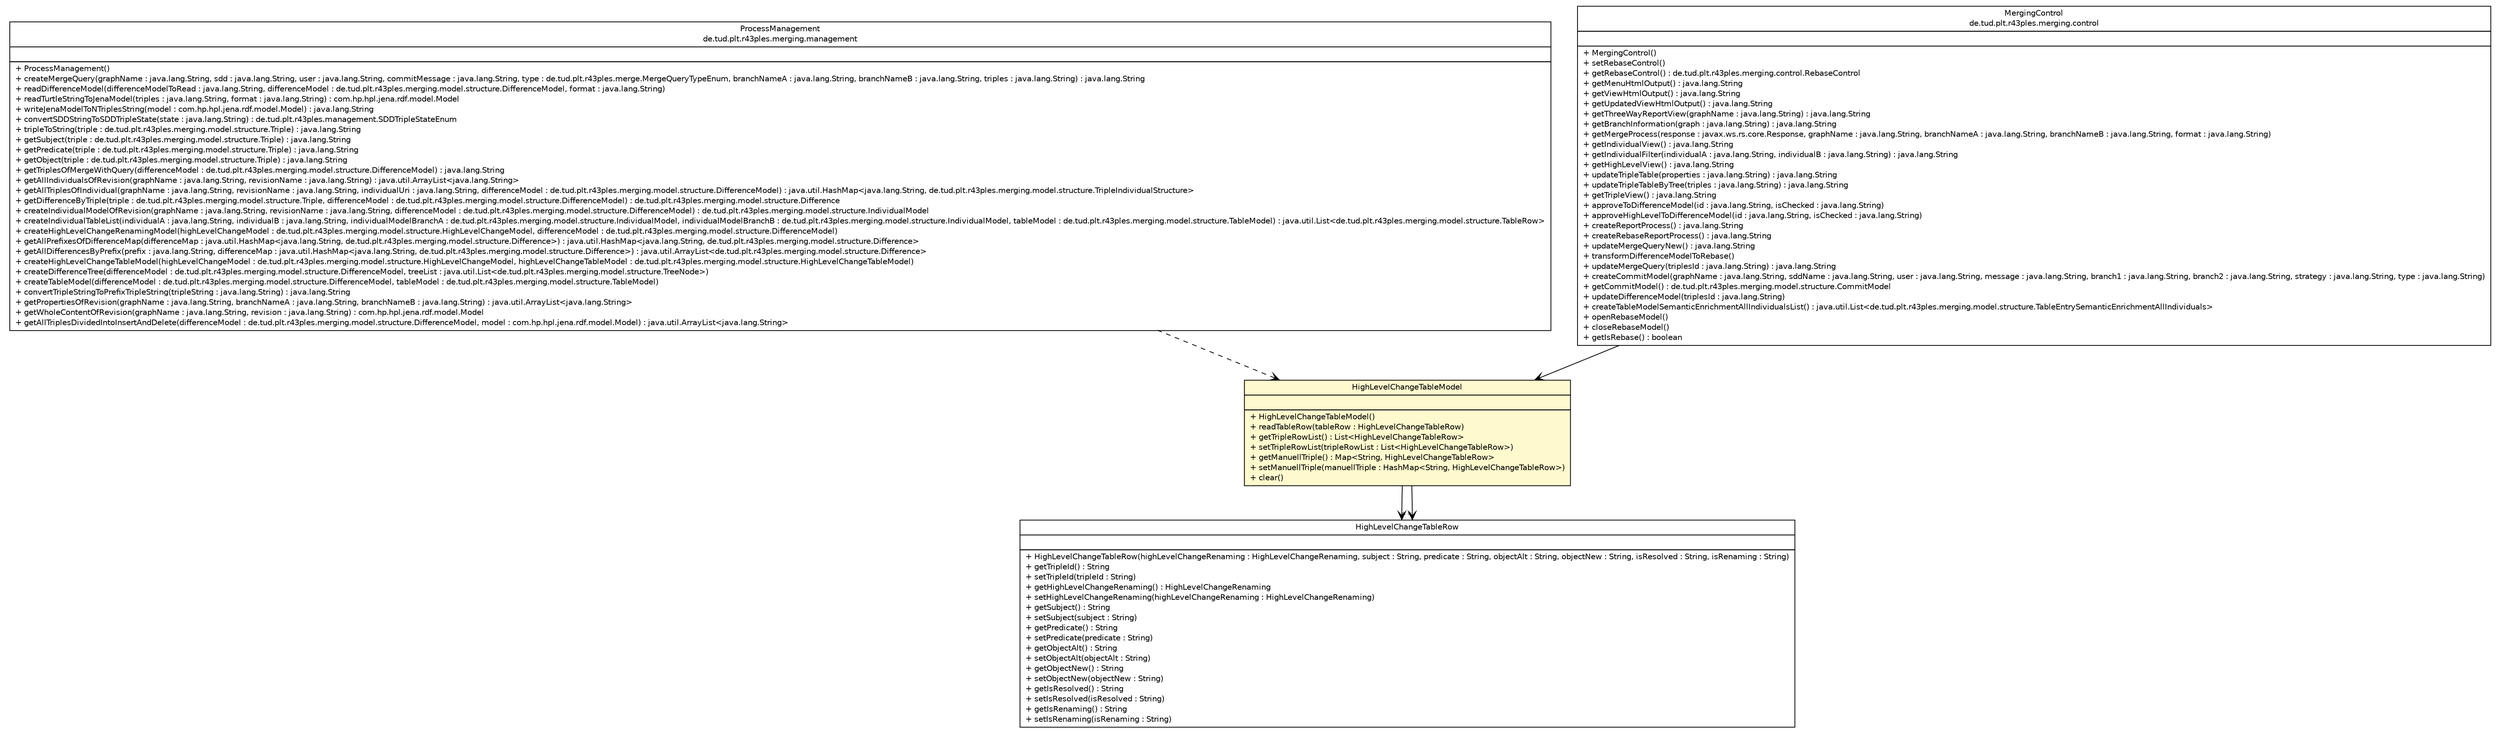 #!/usr/local/bin/dot
#
# Class diagram 
# Generated by UMLGraph version R5_6-24-gf6e263 (http://www.umlgraph.org/)
#

digraph G {
	edge [fontname="Helvetica",fontsize=10,labelfontname="Helvetica",labelfontsize=10];
	node [fontname="Helvetica",fontsize=10,shape=plaintext];
	nodesep=0.25;
	ranksep=0.5;
	// de.tud.plt.r43ples.merging.management.ProcessManagement
	c2606 [label=<<table title="de.tud.plt.r43ples.merging.management.ProcessManagement" border="0" cellborder="1" cellspacing="0" cellpadding="2" port="p" href="../../management/ProcessManagement.html">
		<tr><td><table border="0" cellspacing="0" cellpadding="1">
<tr><td align="center" balign="center"> ProcessManagement </td></tr>
<tr><td align="center" balign="center"> de.tud.plt.r43ples.merging.management </td></tr>
		</table></td></tr>
		<tr><td><table border="0" cellspacing="0" cellpadding="1">
<tr><td align="left" balign="left">  </td></tr>
		</table></td></tr>
		<tr><td><table border="0" cellspacing="0" cellpadding="1">
<tr><td align="left" balign="left"> + ProcessManagement() </td></tr>
<tr><td align="left" balign="left"> + createMergeQuery(graphName : java.lang.String, sdd : java.lang.String, user : java.lang.String, commitMessage : java.lang.String, type : de.tud.plt.r43ples.merge.MergeQueryTypeEnum, branchNameA : java.lang.String, branchNameB : java.lang.String, triples : java.lang.String) : java.lang.String </td></tr>
<tr><td align="left" balign="left"> + readDifferenceModel(differenceModelToRead : java.lang.String, differenceModel : de.tud.plt.r43ples.merging.model.structure.DifferenceModel, format : java.lang.String) </td></tr>
<tr><td align="left" balign="left"> + readTurtleStringToJenaModel(triples : java.lang.String, format : java.lang.String) : com.hp.hpl.jena.rdf.model.Model </td></tr>
<tr><td align="left" balign="left"> + writeJenaModelToNTriplesString(model : com.hp.hpl.jena.rdf.model.Model) : java.lang.String </td></tr>
<tr><td align="left" balign="left"> + convertSDDStringToSDDTripleState(state : java.lang.String) : de.tud.plt.r43ples.management.SDDTripleStateEnum </td></tr>
<tr><td align="left" balign="left"> + tripleToString(triple : de.tud.plt.r43ples.merging.model.structure.Triple) : java.lang.String </td></tr>
<tr><td align="left" balign="left"> + getSubject(triple : de.tud.plt.r43ples.merging.model.structure.Triple) : java.lang.String </td></tr>
<tr><td align="left" balign="left"> + getPredicate(triple : de.tud.plt.r43ples.merging.model.structure.Triple) : java.lang.String </td></tr>
<tr><td align="left" balign="left"> + getObject(triple : de.tud.plt.r43ples.merging.model.structure.Triple) : java.lang.String </td></tr>
<tr><td align="left" balign="left"> + getTriplesOfMergeWithQuery(differenceModel : de.tud.plt.r43ples.merging.model.structure.DifferenceModel) : java.lang.String </td></tr>
<tr><td align="left" balign="left"> + getAllIndividualsOfRevision(graphName : java.lang.String, revisionName : java.lang.String) : java.util.ArrayList&lt;java.lang.String&gt; </td></tr>
<tr><td align="left" balign="left"> + getAllTriplesOfIndividual(graphName : java.lang.String, revisionName : java.lang.String, individualUri : java.lang.String, differenceModel : de.tud.plt.r43ples.merging.model.structure.DifferenceModel) : java.util.HashMap&lt;java.lang.String, de.tud.plt.r43ples.merging.model.structure.TripleIndividualStructure&gt; </td></tr>
<tr><td align="left" balign="left"> + getDifferenceByTriple(triple : de.tud.plt.r43ples.merging.model.structure.Triple, differenceModel : de.tud.plt.r43ples.merging.model.structure.DifferenceModel) : de.tud.plt.r43ples.merging.model.structure.Difference </td></tr>
<tr><td align="left" balign="left"> + createIndividualModelOfRevision(graphName : java.lang.String, revisionName : java.lang.String, differenceModel : de.tud.plt.r43ples.merging.model.structure.DifferenceModel) : de.tud.plt.r43ples.merging.model.structure.IndividualModel </td></tr>
<tr><td align="left" balign="left"> + createIndividualTableList(individualA : java.lang.String, individualB : java.lang.String, individualModelBranchA : de.tud.plt.r43ples.merging.model.structure.IndividualModel, individualModelBranchB : de.tud.plt.r43ples.merging.model.structure.IndividualModel, tableModel : de.tud.plt.r43ples.merging.model.structure.TableModel) : java.util.List&lt;de.tud.plt.r43ples.merging.model.structure.TableRow&gt; </td></tr>
<tr><td align="left" balign="left"> + createHighLevelChangeRenamingModel(highLevelChangeModel : de.tud.plt.r43ples.merging.model.structure.HighLevelChangeModel, differenceModel : de.tud.plt.r43ples.merging.model.structure.DifferenceModel) </td></tr>
<tr><td align="left" balign="left"> + getAllPrefixesOfDifferenceMap(differenceMap : java.util.HashMap&lt;java.lang.String, de.tud.plt.r43ples.merging.model.structure.Difference&gt;) : java.util.HashMap&lt;java.lang.String, de.tud.plt.r43ples.merging.model.structure.Difference&gt; </td></tr>
<tr><td align="left" balign="left"> + getAllDifferencesByPrefix(prefix : java.lang.String, differenceMap : java.util.HashMap&lt;java.lang.String, de.tud.plt.r43ples.merging.model.structure.Difference&gt;) : java.util.ArrayList&lt;de.tud.plt.r43ples.merging.model.structure.Difference&gt; </td></tr>
<tr><td align="left" balign="left"> + createHighLevelChangeTableModel(highLevelChangeModel : de.tud.plt.r43ples.merging.model.structure.HighLevelChangeModel, highLevelChangeTableModel : de.tud.plt.r43ples.merging.model.structure.HighLevelChangeTableModel) </td></tr>
<tr><td align="left" balign="left"> + createDifferenceTree(differenceModel : de.tud.plt.r43ples.merging.model.structure.DifferenceModel, treeList : java.util.List&lt;de.tud.plt.r43ples.merging.model.structure.TreeNode&gt;) </td></tr>
<tr><td align="left" balign="left"> + createTableModel(differenceModel : de.tud.plt.r43ples.merging.model.structure.DifferenceModel, tableModel : de.tud.plt.r43ples.merging.model.structure.TableModel) </td></tr>
<tr><td align="left" balign="left"> + convertTripleStringToPrefixTripleString(tripleString : java.lang.String) : java.lang.String </td></tr>
<tr><td align="left" balign="left"> + getPropertiesOfRevision(graphName : java.lang.String, branchNameA : java.lang.String, branchNameB : java.lang.String) : java.util.ArrayList&lt;java.lang.String&gt; </td></tr>
<tr><td align="left" balign="left"> + getWholeContentOfRevision(graphName : java.lang.String, revision : java.lang.String) : com.hp.hpl.jena.rdf.model.Model </td></tr>
<tr><td align="left" balign="left"> + getAllTriplesDividedIntoInsertAndDelete(differenceModel : de.tud.plt.r43ples.merging.model.structure.DifferenceModel, model : com.hp.hpl.jena.rdf.model.Model) : java.util.ArrayList&lt;java.lang.String&gt; </td></tr>
		</table></td></tr>
		</table>>, URL="../../management/ProcessManagement.html", fontname="Helvetica", fontcolor="black", fontsize=10.0];
	// de.tud.plt.r43ples.merging.control.MergingControl
	c2608 [label=<<table title="de.tud.plt.r43ples.merging.control.MergingControl" border="0" cellborder="1" cellspacing="0" cellpadding="2" port="p" href="../../control/MergingControl.html">
		<tr><td><table border="0" cellspacing="0" cellpadding="1">
<tr><td align="center" balign="center"> MergingControl </td></tr>
<tr><td align="center" balign="center"> de.tud.plt.r43ples.merging.control </td></tr>
		</table></td></tr>
		<tr><td><table border="0" cellspacing="0" cellpadding="1">
<tr><td align="left" balign="left">  </td></tr>
		</table></td></tr>
		<tr><td><table border="0" cellspacing="0" cellpadding="1">
<tr><td align="left" balign="left"> + MergingControl() </td></tr>
<tr><td align="left" balign="left"> + setRebaseControl() </td></tr>
<tr><td align="left" balign="left"> + getRebaseControl() : de.tud.plt.r43ples.merging.control.RebaseControl </td></tr>
<tr><td align="left" balign="left"> + getMenuHtmlOutput() : java.lang.String </td></tr>
<tr><td align="left" balign="left"> + getViewHtmlOutput() : java.lang.String </td></tr>
<tr><td align="left" balign="left"> + getUpdatedViewHtmlOutput() : java.lang.String </td></tr>
<tr><td align="left" balign="left"> + getThreeWayReportView(graphName : java.lang.String) : java.lang.String </td></tr>
<tr><td align="left" balign="left"> + getBranchInformation(graph : java.lang.String) : java.lang.String </td></tr>
<tr><td align="left" balign="left"> + getMergeProcess(response : javax.ws.rs.core.Response, graphName : java.lang.String, branchNameA : java.lang.String, branchNameB : java.lang.String, format : java.lang.String) </td></tr>
<tr><td align="left" balign="left"> + getIndividualView() : java.lang.String </td></tr>
<tr><td align="left" balign="left"> + getIndividualFilter(individualA : java.lang.String, individualB : java.lang.String) : java.lang.String </td></tr>
<tr><td align="left" balign="left"> + getHighLevelView() : java.lang.String </td></tr>
<tr><td align="left" balign="left"> + updateTripleTable(properties : java.lang.String) : java.lang.String </td></tr>
<tr><td align="left" balign="left"> + updateTripleTableByTree(triples : java.lang.String) : java.lang.String </td></tr>
<tr><td align="left" balign="left"> + getTripleView() : java.lang.String </td></tr>
<tr><td align="left" balign="left"> + approveToDifferenceModel(id : java.lang.String, isChecked : java.lang.String) </td></tr>
<tr><td align="left" balign="left"> + approveHighLevelToDifferenceModel(id : java.lang.String, isChecked : java.lang.String) </td></tr>
<tr><td align="left" balign="left"> + createReportProcess() : java.lang.String </td></tr>
<tr><td align="left" balign="left"> + createRebaseReportProcess() : java.lang.String </td></tr>
<tr><td align="left" balign="left"> + updateMergeQueryNew() : java.lang.String </td></tr>
<tr><td align="left" balign="left"> + transformDifferenceModelToRebase() </td></tr>
<tr><td align="left" balign="left"> + updateMergeQuery(triplesId : java.lang.String) : java.lang.String </td></tr>
<tr><td align="left" balign="left"> + createCommitModel(graphName : java.lang.String, sddName : java.lang.String, user : java.lang.String, message : java.lang.String, branch1 : java.lang.String, branch2 : java.lang.String, strategy : java.lang.String, type : java.lang.String) </td></tr>
<tr><td align="left" balign="left"> + getCommitModel() : de.tud.plt.r43ples.merging.model.structure.CommitModel </td></tr>
<tr><td align="left" balign="left"> + updateDifferenceModel(triplesId : java.lang.String) </td></tr>
<tr><td align="left" balign="left"> + createTableModelSemanticEnrichmentAllIndividualsList() : java.util.List&lt;de.tud.plt.r43ples.merging.model.structure.TableEntrySemanticEnrichmentAllIndividuals&gt; </td></tr>
<tr><td align="left" balign="left"> + openRebaseModel() </td></tr>
<tr><td align="left" balign="left"> + closeRebaseModel() </td></tr>
<tr><td align="left" balign="left"> + getIsRebase() : boolean </td></tr>
		</table></td></tr>
		</table>>, URL="../../control/MergingControl.html", fontname="Helvetica", fontcolor="black", fontsize=10.0];
	// de.tud.plt.r43ples.merging.model.structure.HighLevelChangeTableModel
	c2613 [label=<<table title="de.tud.plt.r43ples.merging.model.structure.HighLevelChangeTableModel" border="0" cellborder="1" cellspacing="0" cellpadding="2" port="p" bgcolor="lemonChiffon" href="./HighLevelChangeTableModel.html">
		<tr><td><table border="0" cellspacing="0" cellpadding="1">
<tr><td align="center" balign="center"> HighLevelChangeTableModel </td></tr>
		</table></td></tr>
		<tr><td><table border="0" cellspacing="0" cellpadding="1">
<tr><td align="left" balign="left">  </td></tr>
		</table></td></tr>
		<tr><td><table border="0" cellspacing="0" cellpadding="1">
<tr><td align="left" balign="left"> + HighLevelChangeTableModel() </td></tr>
<tr><td align="left" balign="left"> + readTableRow(tableRow : HighLevelChangeTableRow) </td></tr>
<tr><td align="left" balign="left"> + getTripleRowList() : List&lt;HighLevelChangeTableRow&gt; </td></tr>
<tr><td align="left" balign="left"> + setTripleRowList(tripleRowList : List&lt;HighLevelChangeTableRow&gt;) </td></tr>
<tr><td align="left" balign="left"> + getManuellTriple() : Map&lt;String, HighLevelChangeTableRow&gt; </td></tr>
<tr><td align="left" balign="left"> + setManuellTriple(manuellTriple : HashMap&lt;String, HighLevelChangeTableRow&gt;) </td></tr>
<tr><td align="left" balign="left"> + clear() </td></tr>
		</table></td></tr>
		</table>>, URL="./HighLevelChangeTableModel.html", fontname="Helvetica", fontcolor="black", fontsize=10.0];
	// de.tud.plt.r43ples.merging.model.structure.HighLevelChangeTableRow
	c2621 [label=<<table title="de.tud.plt.r43ples.merging.model.structure.HighLevelChangeTableRow" border="0" cellborder="1" cellspacing="0" cellpadding="2" port="p" href="./HighLevelChangeTableRow.html">
		<tr><td><table border="0" cellspacing="0" cellpadding="1">
<tr><td align="center" balign="center"> HighLevelChangeTableRow </td></tr>
		</table></td></tr>
		<tr><td><table border="0" cellspacing="0" cellpadding="1">
<tr><td align="left" balign="left">  </td></tr>
		</table></td></tr>
		<tr><td><table border="0" cellspacing="0" cellpadding="1">
<tr><td align="left" balign="left"> + HighLevelChangeTableRow(highLevelChangeRenaming : HighLevelChangeRenaming, subject : String, predicate : String, objectAlt : String, objectNew : String, isResolved : String, isRenaming : String) </td></tr>
<tr><td align="left" balign="left"> + getTripleId() : String </td></tr>
<tr><td align="left" balign="left"> + setTripleId(tripleId : String) </td></tr>
<tr><td align="left" balign="left"> + getHighLevelChangeRenaming() : HighLevelChangeRenaming </td></tr>
<tr><td align="left" balign="left"> + setHighLevelChangeRenaming(highLevelChangeRenaming : HighLevelChangeRenaming) </td></tr>
<tr><td align="left" balign="left"> + getSubject() : String </td></tr>
<tr><td align="left" balign="left"> + setSubject(subject : String) </td></tr>
<tr><td align="left" balign="left"> + getPredicate() : String </td></tr>
<tr><td align="left" balign="left"> + setPredicate(predicate : String) </td></tr>
<tr><td align="left" balign="left"> + getObjectAlt() : String </td></tr>
<tr><td align="left" balign="left"> + setObjectAlt(objectAlt : String) </td></tr>
<tr><td align="left" balign="left"> + getObjectNew() : String </td></tr>
<tr><td align="left" balign="left"> + setObjectNew(objectNew : String) </td></tr>
<tr><td align="left" balign="left"> + getIsResolved() : String </td></tr>
<tr><td align="left" balign="left"> + setIsResolved(isResolved : String) </td></tr>
<tr><td align="left" balign="left"> + getIsRenaming() : String </td></tr>
<tr><td align="left" balign="left"> + setIsRenaming(isRenaming : String) </td></tr>
		</table></td></tr>
		</table>>, URL="./HighLevelChangeTableRow.html", fontname="Helvetica", fontcolor="black", fontsize=10.0];
	// de.tud.plt.r43ples.merging.control.MergingControl NAVASSOC de.tud.plt.r43ples.merging.model.structure.HighLevelChangeTableModel
	c2608:p -> c2613:p [taillabel="", label="", headlabel="", fontname="Helvetica", fontcolor="black", fontsize=10.0, color="black", arrowhead=open];
	// de.tud.plt.r43ples.merging.model.structure.HighLevelChangeTableModel NAVASSOC de.tud.plt.r43ples.merging.model.structure.HighLevelChangeTableRow
	c2613:p -> c2621:p [taillabel="", label="", headlabel="*", fontname="Helvetica", fontcolor="black", fontsize=10.0, color="black", arrowhead=open];
	// de.tud.plt.r43ples.merging.model.structure.HighLevelChangeTableModel NAVASSOC de.tud.plt.r43ples.merging.model.structure.HighLevelChangeTableRow
	c2613:p -> c2621:p [taillabel="", label="", headlabel="*", fontname="Helvetica", fontcolor="black", fontsize=10.0, color="black", arrowhead=open];
	// de.tud.plt.r43ples.merging.management.ProcessManagement DEPEND de.tud.plt.r43ples.merging.model.structure.HighLevelChangeTableModel
	c2606:p -> c2613:p [taillabel="", label="", headlabel="", fontname="Helvetica", fontcolor="black", fontsize=10.0, color="black", arrowhead=open, style=dashed];
}

